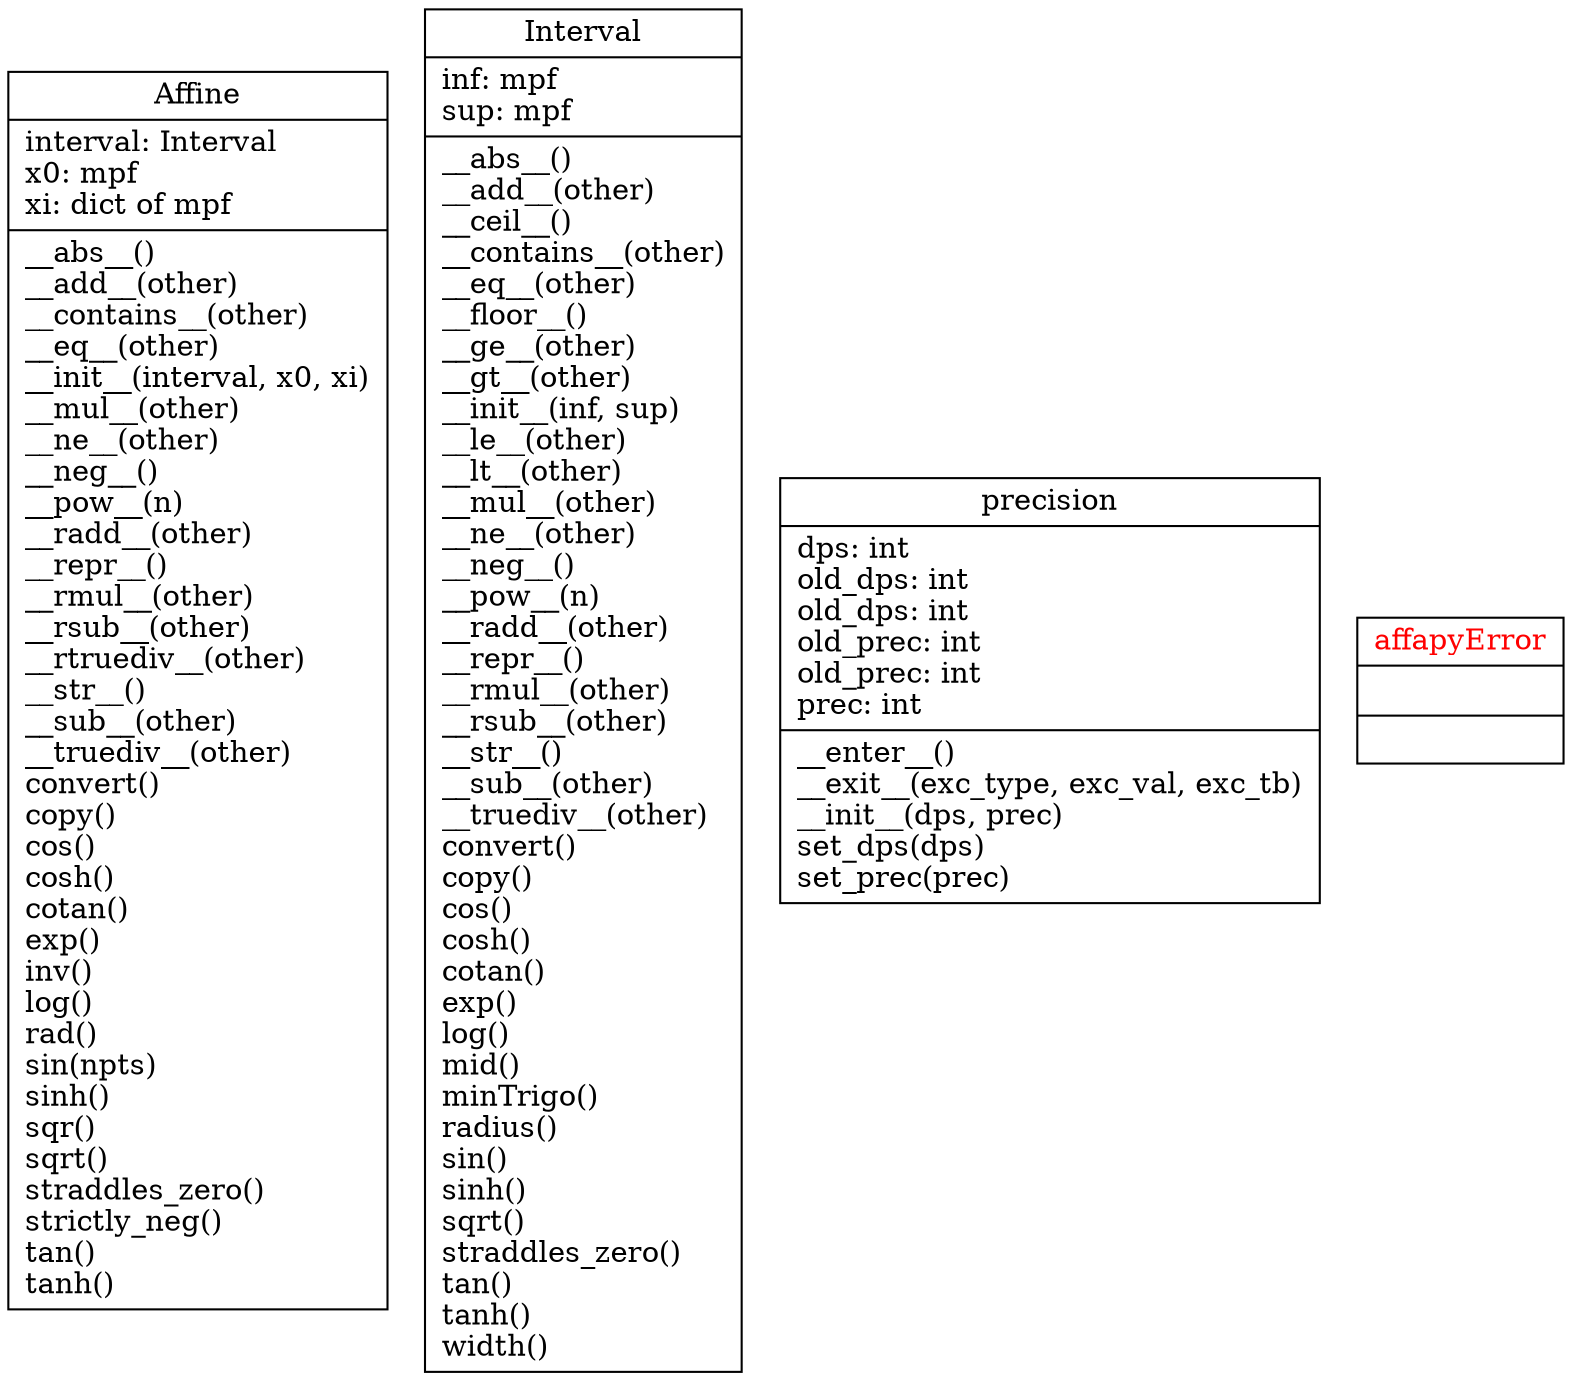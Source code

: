 digraph "classes_affapy" {
charset="utf-8"
rankdir=BT
"0" [label="{Affine|interval: Interval\lx0: mpf\lxi: dict of mpf\l|__abs__()\l__add__(other)\l__contains__(other)\l__eq__(other)\l__init__(interval, x0, xi)\l__mul__(other)\l__ne__(other)\l__neg__()\l__pow__(n)\l__radd__(other)\l__repr__()\l__rmul__(other)\l__rsub__(other)\l__rtruediv__(other)\l__str__()\l__sub__(other)\l__truediv__(other)\lconvert()\lcopy()\lcos()\lcosh()\lcotan()\lexp()\linv()\llog()\lrad()\lsin(npts)\lsinh()\lsqr()\lsqrt()\lstraddles_zero()\lstrictly_neg()\ltan()\ltanh()\l}", shape="record"];
"1" [label="{Interval|inf: mpf\lsup: mpf\l|__abs__()\l__add__(other)\l__ceil__()\l__contains__(other)\l__eq__(other)\l__floor__()\l__ge__(other)\l__gt__(other)\l__init__(inf, sup)\l__le__(other)\l__lt__(other)\l__mul__(other)\l__ne__(other)\l__neg__()\l__pow__(n)\l__radd__(other)\l__repr__()\l__rmul__(other)\l__rsub__(other)\l__str__()\l__sub__(other)\l__truediv__(other)\lconvert()\lcopy()\lcos()\lcosh()\lcotan()\lexp()\llog()\lmid()\lminTrigo()\lradius()\lsin()\lsinh()\lsqrt()\lstraddles_zero()\ltan()\ltanh()\lwidth()\l}", shape="record"];
"2" [label="{precision|dps: int\lold_dps: int\lold_dps: int\lold_prec: int\lold_prec: int\lprec: int\l|__enter__()\l__exit__(exc_type, exc_val, exc_tb)\l__init__(dps, prec)\lset_dps(dps)\lset_prec(prec)\l}", shape="record"];
"3" [fontcolor="red", label="{affapyError|\l|}", shape="record"];
}